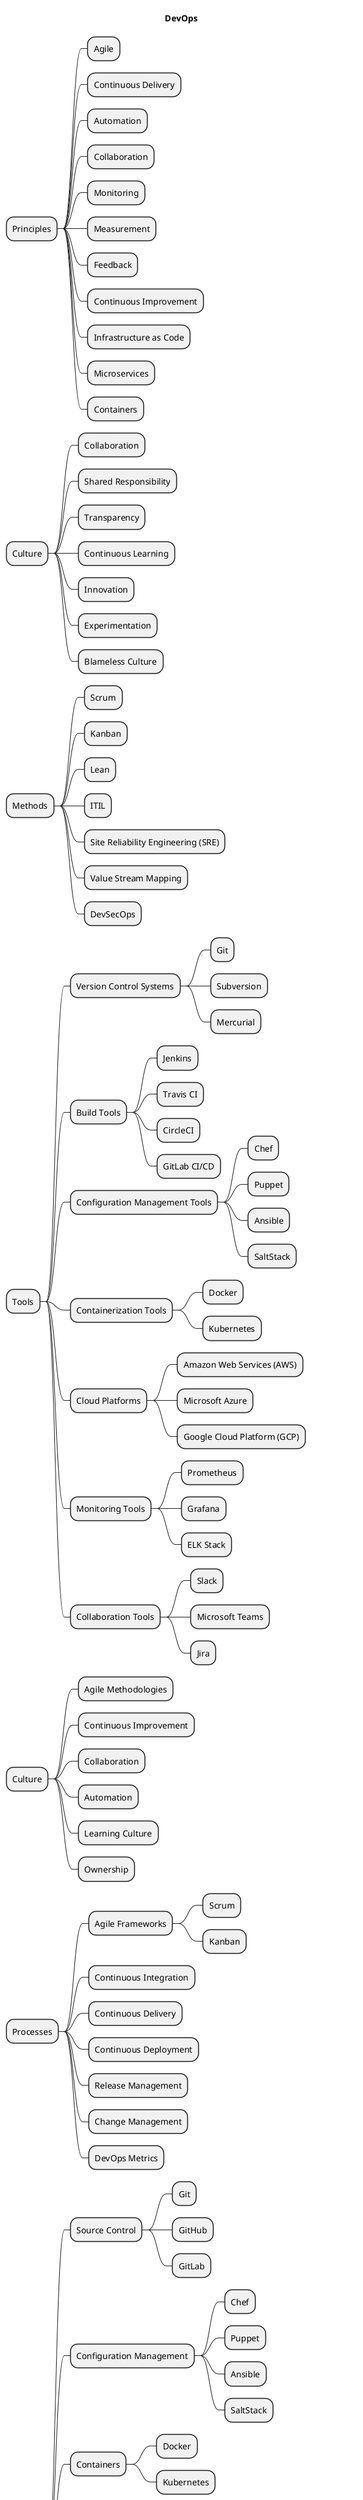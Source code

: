 @startmindmap

title DevOps

* Principles
** Agile
** Continuous Delivery
** Automation
** Collaboration
** Monitoring
** Measurement
** Feedback
** Continuous Improvement
** Infrastructure as Code
** Microservices
** Containers
* Culture
** Collaboration
** Shared Responsibility
** Transparency
** Continuous Learning
** Innovation
** Experimentation
** Blameless Culture
* Methods
** Scrum
** Kanban
** Lean
** ITIL
** Site Reliability Engineering (SRE)
** Value Stream Mapping
** DevSecOps
* Tools
** Version Control Systems
*** Git
*** Subversion
*** Mercurial
** Build Tools
*** Jenkins
*** Travis CI
*** CircleCI
*** GitLab CI/CD
** Configuration Management Tools
*** Chef
*** Puppet
*** Ansible
*** SaltStack
** Containerization Tools
*** Docker
*** Kubernetes
** Cloud Platforms
*** Amazon Web Services (AWS)
*** Microsoft Azure
*** Google Cloud Platform (GCP)
** Monitoring Tools
*** Prometheus
*** Grafana
*** ELK Stack
** Collaboration Tools
*** Slack
*** Microsoft Teams
*** Jira


' Advanced DevOps

* Culture
** Agile Methodologies
** Continuous Improvement
** Collaboration
** Automation
** Learning Culture
** Ownership
* Processes
** Agile Frameworks
*** Scrum
*** Kanban
** Continuous Integration
** Continuous Delivery
** Continuous Deployment
** Release Management
** Change Management
** DevOps Metrics
* Tools
** Source Control
*** Git
*** GitHub
*** GitLab
** Configuration Management
*** Chef
*** Puppet
*** Ansible
*** SaltStack
** Containers
*** Docker
*** Kubernetes
** Cloud Computing
*** AWS
*** Azure
*** Google Cloud Platform
*** IBM Cloud
*** Oracle Cloud
** Monitoring and Logging
*** Prometheus
*** Grafana
*** Elasticsearch
*** Logstash
*** Kibana
** Collaboration
*** Slack
*** Microsoft Teams
*** Jira
*** Confluence
* Skills
** Scripting Languages
*** Bash
*** Python
*** Ruby
*** PowerShell
** Infrastructure as Code
*** Terraform
*** Pulumi
*** CloudFormation
** Continuous Integration/Delivery/Deployment
*** Jenkins
*** CircleCI
*** Travis CI
*** GitLab CI/CD
** Container Orchestration
*** Kubernetes
*** Amazon ECS
*** Google Kubernetes Engine
*** Azure Kubernetes Service
** Cloud Platforms
*** AWS
*** Azure
*** Google Cloud Platform
*** IBM Cloud
*** Oracle Cloud
@endmindmap